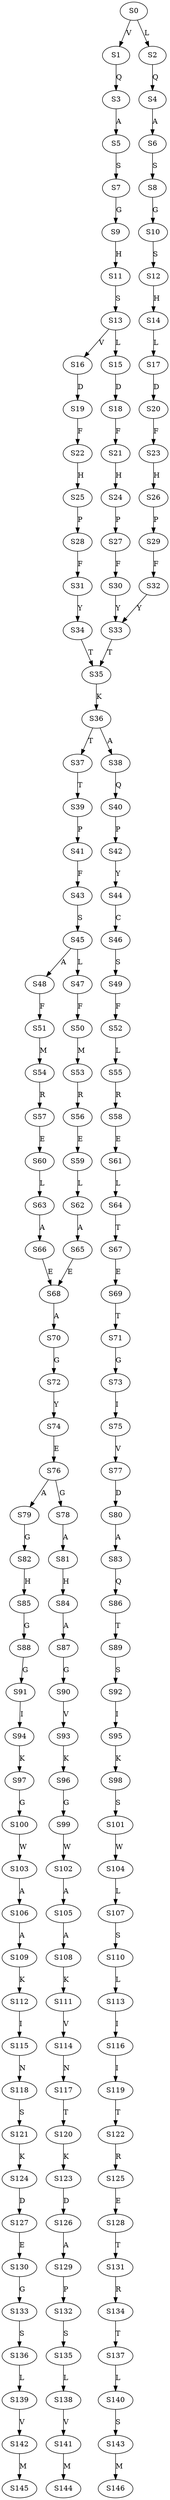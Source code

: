 strict digraph  {
	S0 -> S1 [ label = V ];
	S0 -> S2 [ label = L ];
	S1 -> S3 [ label = Q ];
	S2 -> S4 [ label = Q ];
	S3 -> S5 [ label = A ];
	S4 -> S6 [ label = A ];
	S5 -> S7 [ label = S ];
	S6 -> S8 [ label = S ];
	S7 -> S9 [ label = G ];
	S8 -> S10 [ label = G ];
	S9 -> S11 [ label = H ];
	S10 -> S12 [ label = S ];
	S11 -> S13 [ label = S ];
	S12 -> S14 [ label = H ];
	S13 -> S15 [ label = L ];
	S13 -> S16 [ label = V ];
	S14 -> S17 [ label = L ];
	S15 -> S18 [ label = D ];
	S16 -> S19 [ label = D ];
	S17 -> S20 [ label = D ];
	S18 -> S21 [ label = F ];
	S19 -> S22 [ label = F ];
	S20 -> S23 [ label = F ];
	S21 -> S24 [ label = H ];
	S22 -> S25 [ label = H ];
	S23 -> S26 [ label = H ];
	S24 -> S27 [ label = P ];
	S25 -> S28 [ label = P ];
	S26 -> S29 [ label = P ];
	S27 -> S30 [ label = F ];
	S28 -> S31 [ label = F ];
	S29 -> S32 [ label = F ];
	S30 -> S33 [ label = Y ];
	S31 -> S34 [ label = Y ];
	S32 -> S33 [ label = Y ];
	S33 -> S35 [ label = T ];
	S34 -> S35 [ label = T ];
	S35 -> S36 [ label = K ];
	S36 -> S37 [ label = T ];
	S36 -> S38 [ label = A ];
	S37 -> S39 [ label = T ];
	S38 -> S40 [ label = Q ];
	S39 -> S41 [ label = P ];
	S40 -> S42 [ label = P ];
	S41 -> S43 [ label = F ];
	S42 -> S44 [ label = Y ];
	S43 -> S45 [ label = S ];
	S44 -> S46 [ label = C ];
	S45 -> S47 [ label = L ];
	S45 -> S48 [ label = A ];
	S46 -> S49 [ label = S ];
	S47 -> S50 [ label = F ];
	S48 -> S51 [ label = F ];
	S49 -> S52 [ label = F ];
	S50 -> S53 [ label = M ];
	S51 -> S54 [ label = M ];
	S52 -> S55 [ label = L ];
	S53 -> S56 [ label = R ];
	S54 -> S57 [ label = R ];
	S55 -> S58 [ label = R ];
	S56 -> S59 [ label = E ];
	S57 -> S60 [ label = E ];
	S58 -> S61 [ label = E ];
	S59 -> S62 [ label = L ];
	S60 -> S63 [ label = L ];
	S61 -> S64 [ label = L ];
	S62 -> S65 [ label = A ];
	S63 -> S66 [ label = A ];
	S64 -> S67 [ label = T ];
	S65 -> S68 [ label = E ];
	S66 -> S68 [ label = E ];
	S67 -> S69 [ label = E ];
	S68 -> S70 [ label = A ];
	S69 -> S71 [ label = T ];
	S70 -> S72 [ label = G ];
	S71 -> S73 [ label = G ];
	S72 -> S74 [ label = Y ];
	S73 -> S75 [ label = I ];
	S74 -> S76 [ label = E ];
	S75 -> S77 [ label = V ];
	S76 -> S78 [ label = G ];
	S76 -> S79 [ label = A ];
	S77 -> S80 [ label = D ];
	S78 -> S81 [ label = A ];
	S79 -> S82 [ label = G ];
	S80 -> S83 [ label = A ];
	S81 -> S84 [ label = H ];
	S82 -> S85 [ label = H ];
	S83 -> S86 [ label = Q ];
	S84 -> S87 [ label = A ];
	S85 -> S88 [ label = G ];
	S86 -> S89 [ label = T ];
	S87 -> S90 [ label = G ];
	S88 -> S91 [ label = G ];
	S89 -> S92 [ label = S ];
	S90 -> S93 [ label = V ];
	S91 -> S94 [ label = I ];
	S92 -> S95 [ label = I ];
	S93 -> S96 [ label = K ];
	S94 -> S97 [ label = K ];
	S95 -> S98 [ label = K ];
	S96 -> S99 [ label = G ];
	S97 -> S100 [ label = G ];
	S98 -> S101 [ label = S ];
	S99 -> S102 [ label = W ];
	S100 -> S103 [ label = W ];
	S101 -> S104 [ label = W ];
	S102 -> S105 [ label = A ];
	S103 -> S106 [ label = A ];
	S104 -> S107 [ label = L ];
	S105 -> S108 [ label = A ];
	S106 -> S109 [ label = A ];
	S107 -> S110 [ label = S ];
	S108 -> S111 [ label = K ];
	S109 -> S112 [ label = K ];
	S110 -> S113 [ label = L ];
	S111 -> S114 [ label = V ];
	S112 -> S115 [ label = I ];
	S113 -> S116 [ label = I ];
	S114 -> S117 [ label = N ];
	S115 -> S118 [ label = N ];
	S116 -> S119 [ label = I ];
	S117 -> S120 [ label = T ];
	S118 -> S121 [ label = S ];
	S119 -> S122 [ label = T ];
	S120 -> S123 [ label = K ];
	S121 -> S124 [ label = K ];
	S122 -> S125 [ label = R ];
	S123 -> S126 [ label = D ];
	S124 -> S127 [ label = D ];
	S125 -> S128 [ label = E ];
	S126 -> S129 [ label = A ];
	S127 -> S130 [ label = E ];
	S128 -> S131 [ label = T ];
	S129 -> S132 [ label = P ];
	S130 -> S133 [ label = G ];
	S131 -> S134 [ label = R ];
	S132 -> S135 [ label = S ];
	S133 -> S136 [ label = S ];
	S134 -> S137 [ label = T ];
	S135 -> S138 [ label = L ];
	S136 -> S139 [ label = L ];
	S137 -> S140 [ label = L ];
	S138 -> S141 [ label = V ];
	S139 -> S142 [ label = V ];
	S140 -> S143 [ label = S ];
	S141 -> S144 [ label = M ];
	S142 -> S145 [ label = M ];
	S143 -> S146 [ label = M ];
}
